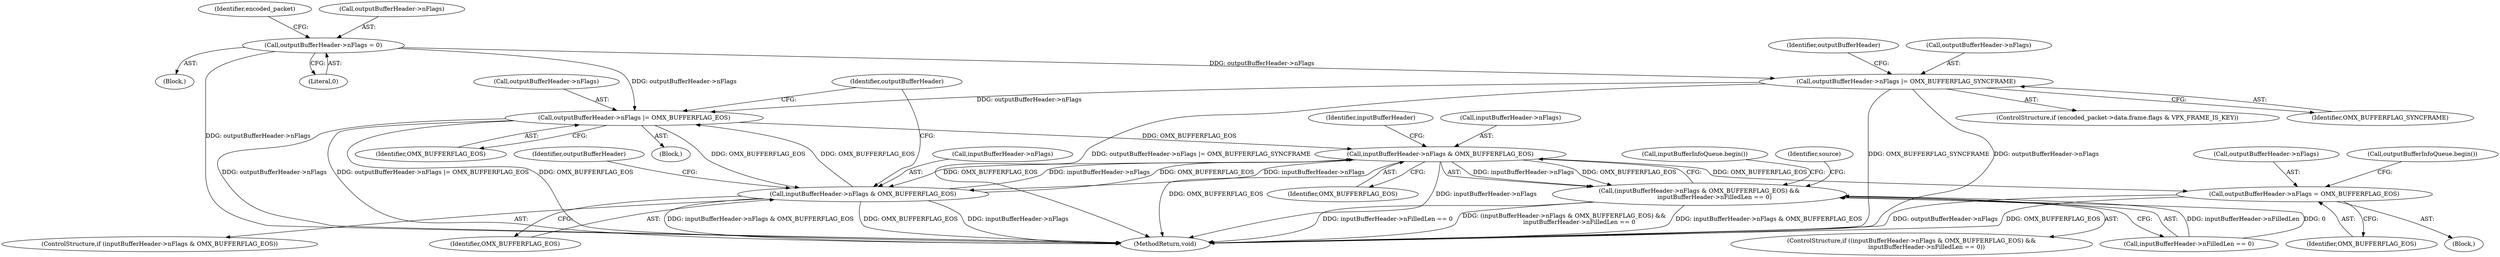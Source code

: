 digraph "0_Android_7fd96ebfc4c9da496c59d7c45e1f62be178e626d@pointer" {
"1000427" [label="(Call,outputBufferHeader->nFlags = 0)"];
"1000442" [label="(Call,outputBufferHeader->nFlags |= OMX_BUFFERFLAG_SYNCFRAME)"];
"1000495" [label="(Call,outputBufferHeader->nFlags |= OMX_BUFFERFLAG_EOS)"];
"1000174" [label="(Call,inputBufferHeader->nFlags & OMX_BUFFERFLAG_EOS)"];
"1000173" [label="(Call,(inputBufferHeader->nFlags & OMX_BUFFERFLAG_EOS) &&\n                inputBufferHeader->nFilledLen == 0)"];
"1000199" [label="(Call,outputBufferHeader->nFlags = OMX_BUFFERFLAG_EOS)"];
"1000489" [label="(Call,inputBufferHeader->nFlags & OMX_BUFFERFLAG_EOS)"];
"1000497" [label="(Identifier,outputBufferHeader)"];
"1000175" [label="(Call,inputBufferHeader->nFlags)"];
"1000437" [label="(Identifier,encoded_packet)"];
"1000490" [label="(Call,inputBufferHeader->nFlags)"];
"1000427" [label="(Call,outputBufferHeader->nFlags = 0)"];
"1000495" [label="(Call,outputBufferHeader->nFlags |= OMX_BUFFERFLAG_EOS)"];
"1000186" [label="(Call,inputBufferInfoQueue.begin())"];
"1000446" [label="(Identifier,OMX_BUFFERFLAG_SYNCFRAME)"];
"1000496" [label="(Call,outputBufferHeader->nFlags)"];
"1000205" [label="(Call,outputBufferInfoQueue.begin())"];
"1000499" [label="(Identifier,OMX_BUFFERFLAG_EOS)"];
"1000443" [label="(Call,outputBufferHeader->nFlags)"];
"1000432" [label="(ControlStructure,if (encoded_packet->data.frame.flags & VPX_FRAME_IS_KEY))"];
"1000184" [label="(Block,)"];
"1000494" [label="(Block,)"];
"1000449" [label="(Identifier,outputBufferHeader)"];
"1000216" [label="(Identifier,source)"];
"1000203" [label="(Identifier,OMX_BUFFERFLAG_EOS)"];
"1000200" [label="(Call,outputBufferHeader->nFlags)"];
"1000488" [label="(ControlStructure,if (inputBufferHeader->nFlags & OMX_BUFFERFLAG_EOS))"];
"1000501" [label="(Identifier,outputBufferHeader)"];
"1000511" [label="(MethodReturn,void)"];
"1000178" [label="(Identifier,OMX_BUFFERFLAG_EOS)"];
"1000489" [label="(Call,inputBufferHeader->nFlags & OMX_BUFFERFLAG_EOS)"];
"1000428" [label="(Call,outputBufferHeader->nFlags)"];
"1000493" [label="(Identifier,OMX_BUFFERFLAG_EOS)"];
"1000179" [label="(Call,inputBufferHeader->nFilledLen == 0)"];
"1000174" [label="(Call,inputBufferHeader->nFlags & OMX_BUFFERFLAG_EOS)"];
"1000173" [label="(Call,(inputBufferHeader->nFlags & OMX_BUFFERFLAG_EOS) &&\n                inputBufferHeader->nFilledLen == 0)"];
"1000431" [label="(Literal,0)"];
"1000415" [label="(Block,)"];
"1000442" [label="(Call,outputBufferHeader->nFlags |= OMX_BUFFERFLAG_SYNCFRAME)"];
"1000172" [label="(ControlStructure,if ((inputBufferHeader->nFlags & OMX_BUFFERFLAG_EOS) &&\n                inputBufferHeader->nFilledLen == 0))"];
"1000199" [label="(Call,outputBufferHeader->nFlags = OMX_BUFFERFLAG_EOS)"];
"1000181" [label="(Identifier,inputBufferHeader)"];
"1000427" -> "1000415"  [label="AST: "];
"1000427" -> "1000431"  [label="CFG: "];
"1000428" -> "1000427"  [label="AST: "];
"1000431" -> "1000427"  [label="AST: "];
"1000437" -> "1000427"  [label="CFG: "];
"1000427" -> "1000511"  [label="DDG: outputBufferHeader->nFlags"];
"1000427" -> "1000442"  [label="DDG: outputBufferHeader->nFlags"];
"1000427" -> "1000495"  [label="DDG: outputBufferHeader->nFlags"];
"1000442" -> "1000432"  [label="AST: "];
"1000442" -> "1000446"  [label="CFG: "];
"1000443" -> "1000442"  [label="AST: "];
"1000446" -> "1000442"  [label="AST: "];
"1000449" -> "1000442"  [label="CFG: "];
"1000442" -> "1000511"  [label="DDG: outputBufferHeader->nFlags |= OMX_BUFFERFLAG_SYNCFRAME"];
"1000442" -> "1000511"  [label="DDG: outputBufferHeader->nFlags"];
"1000442" -> "1000511"  [label="DDG: OMX_BUFFERFLAG_SYNCFRAME"];
"1000442" -> "1000495"  [label="DDG: outputBufferHeader->nFlags"];
"1000495" -> "1000494"  [label="AST: "];
"1000495" -> "1000499"  [label="CFG: "];
"1000496" -> "1000495"  [label="AST: "];
"1000499" -> "1000495"  [label="AST: "];
"1000501" -> "1000495"  [label="CFG: "];
"1000495" -> "1000511"  [label="DDG: outputBufferHeader->nFlags"];
"1000495" -> "1000511"  [label="DDG: outputBufferHeader->nFlags |= OMX_BUFFERFLAG_EOS"];
"1000495" -> "1000511"  [label="DDG: OMX_BUFFERFLAG_EOS"];
"1000495" -> "1000174"  [label="DDG: OMX_BUFFERFLAG_EOS"];
"1000495" -> "1000489"  [label="DDG: OMX_BUFFERFLAG_EOS"];
"1000489" -> "1000495"  [label="DDG: OMX_BUFFERFLAG_EOS"];
"1000174" -> "1000173"  [label="AST: "];
"1000174" -> "1000178"  [label="CFG: "];
"1000175" -> "1000174"  [label="AST: "];
"1000178" -> "1000174"  [label="AST: "];
"1000181" -> "1000174"  [label="CFG: "];
"1000173" -> "1000174"  [label="CFG: "];
"1000174" -> "1000511"  [label="DDG: OMX_BUFFERFLAG_EOS"];
"1000174" -> "1000511"  [label="DDG: inputBufferHeader->nFlags"];
"1000174" -> "1000173"  [label="DDG: inputBufferHeader->nFlags"];
"1000174" -> "1000173"  [label="DDG: OMX_BUFFERFLAG_EOS"];
"1000489" -> "1000174"  [label="DDG: inputBufferHeader->nFlags"];
"1000489" -> "1000174"  [label="DDG: OMX_BUFFERFLAG_EOS"];
"1000174" -> "1000199"  [label="DDG: OMX_BUFFERFLAG_EOS"];
"1000174" -> "1000489"  [label="DDG: inputBufferHeader->nFlags"];
"1000174" -> "1000489"  [label="DDG: OMX_BUFFERFLAG_EOS"];
"1000173" -> "1000172"  [label="AST: "];
"1000173" -> "1000179"  [label="CFG: "];
"1000179" -> "1000173"  [label="AST: "];
"1000186" -> "1000173"  [label="CFG: "];
"1000216" -> "1000173"  [label="CFG: "];
"1000173" -> "1000511"  [label="DDG: inputBufferHeader->nFilledLen == 0"];
"1000173" -> "1000511"  [label="DDG: (inputBufferHeader->nFlags & OMX_BUFFERFLAG_EOS) &&\n                inputBufferHeader->nFilledLen == 0"];
"1000173" -> "1000511"  [label="DDG: inputBufferHeader->nFlags & OMX_BUFFERFLAG_EOS"];
"1000179" -> "1000173"  [label="DDG: inputBufferHeader->nFilledLen"];
"1000179" -> "1000173"  [label="DDG: 0"];
"1000199" -> "1000184"  [label="AST: "];
"1000199" -> "1000203"  [label="CFG: "];
"1000200" -> "1000199"  [label="AST: "];
"1000203" -> "1000199"  [label="AST: "];
"1000205" -> "1000199"  [label="CFG: "];
"1000199" -> "1000511"  [label="DDG: outputBufferHeader->nFlags"];
"1000199" -> "1000511"  [label="DDG: OMX_BUFFERFLAG_EOS"];
"1000489" -> "1000488"  [label="AST: "];
"1000489" -> "1000493"  [label="CFG: "];
"1000490" -> "1000489"  [label="AST: "];
"1000493" -> "1000489"  [label="AST: "];
"1000497" -> "1000489"  [label="CFG: "];
"1000501" -> "1000489"  [label="CFG: "];
"1000489" -> "1000511"  [label="DDG: inputBufferHeader->nFlags & OMX_BUFFERFLAG_EOS"];
"1000489" -> "1000511"  [label="DDG: OMX_BUFFERFLAG_EOS"];
"1000489" -> "1000511"  [label="DDG: inputBufferHeader->nFlags"];
}
